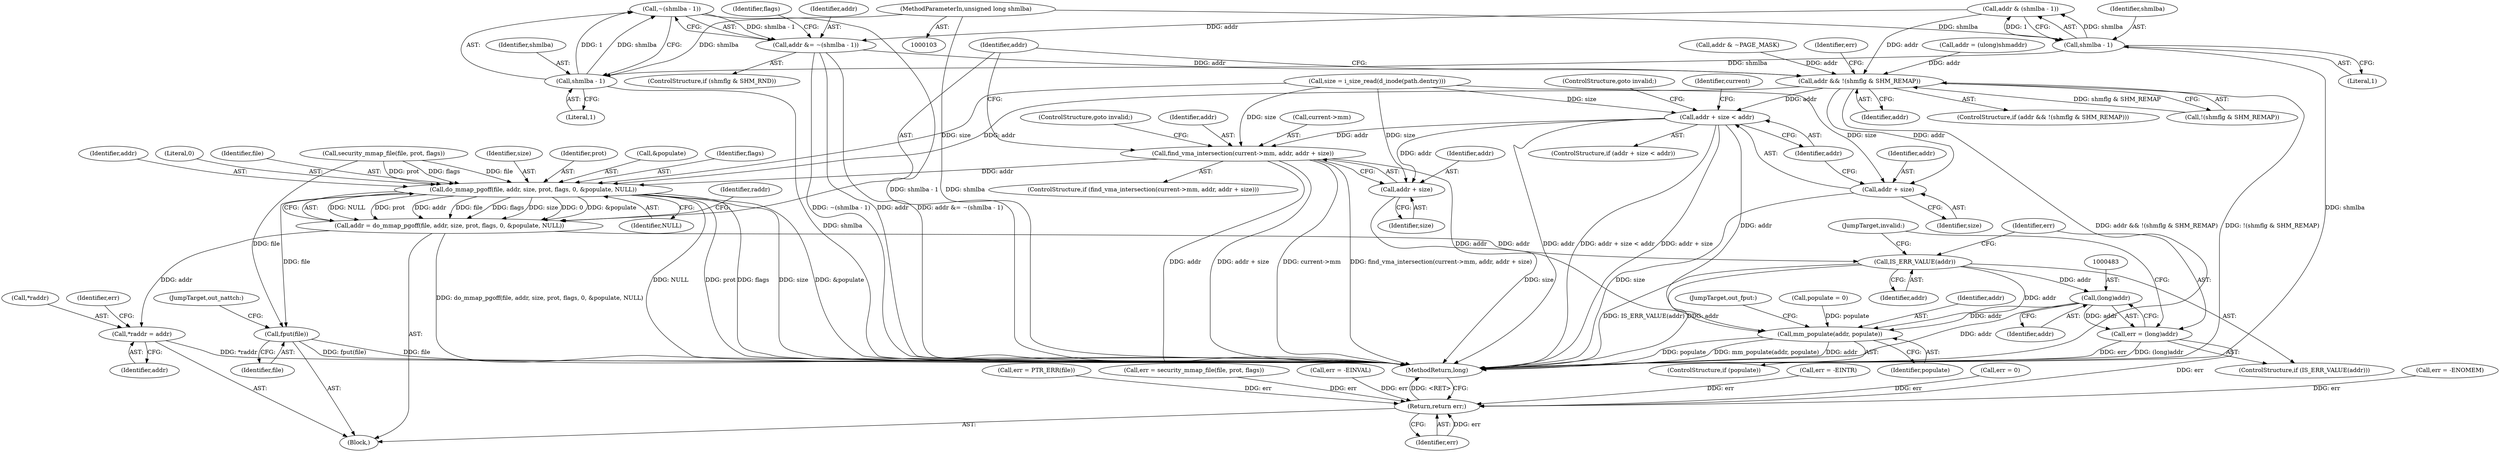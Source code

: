 digraph "1_linux_e1d35d4dc7f089e6c9c080d556feedf9c706f0c7@del" {
"1000156" [label="(Call,~(shmlba - 1))"];
"1000157" [label="(Call,shmlba - 1)"];
"1000146" [label="(Call,shmlba - 1)"];
"1000108" [label="(MethodParameterIn,unsigned long shmlba)"];
"1000154" [label="(Call,addr &= ~(shmlba - 1))"];
"1000430" [label="(Call,addr && !(shmflg & SHM_REMAP))"];
"1000442" [label="(Call,addr + size < addr)"];
"1000449" [label="(Call,find_vma_intersection(current->mm, addr, addr + size))"];
"1000460" [label="(Call,do_mmap_pgoff(file, addr, size, prot, flags, 0, &populate, NULL))"];
"1000458" [label="(Call,addr = do_mmap_pgoff(file, addr, size, prot, flags, 0, &populate, NULL))"];
"1000470" [label="(Call,*raddr = addr)"];
"1000478" [label="(Call,IS_ERR_VALUE(addr))"];
"1000482" [label="(Call,(long)addr)"];
"1000480" [label="(Call,err = (long)addr)"];
"1000533" [label="(Return,return err;)"];
"1000495" [label="(Call,mm_populate(addr, populate))"];
"1000499" [label="(Call,fput(file))"];
"1000454" [label="(Call,addr + size)"];
"1000443" [label="(Call,addr + size)"];
"1000437" [label="(Call,err = -EINVAL)"];
"1000441" [label="(ControlStructure,if (addr + size < addr))"];
"1000454" [label="(Call,addr + size)"];
"1000478" [label="(Call,IS_ERR_VALUE(addr))"];
"1000534" [label="(Identifier,err)"];
"1000424" [label="(Call,err = -EINTR)"];
"1000438" [label="(Identifier,err)"];
"1000498" [label="(JumpTarget,out_fput:)"];
"1000109" [label="(Block,)"];
"1000432" [label="(Call,!(shmflg & SHM_REMAP))"];
"1000449" [label="(Call,find_vma_intersection(current->mm, addr, addr + size))"];
"1000450" [label="(Call,current->mm)"];
"1000474" [label="(Call,err = 0)"];
"1000456" [label="(Identifier,size)"];
"1000464" [label="(Identifier,prot)"];
"1000475" [label="(Identifier,err)"];
"1000317" [label="(Call,err = -ENOMEM)"];
"1000455" [label="(Identifier,addr)"];
"1000162" [label="(Call,addr & ~PAGE_MASK)"];
"1000351" [label="(Call,err = PTR_ERR(file))"];
"1000408" [label="(Call,security_mmap_file(file, prot, flags))"];
"1000470" [label="(Call,*raddr = addr)"];
"1000533" [label="(Return,return err;)"];
"1000123" [label="(Call,populate = 0)"];
"1000477" [label="(ControlStructure,if (IS_ERR_VALUE(addr)))"];
"1000480" [label="(Call,err = (long)addr)"];
"1000150" [label="(ControlStructure,if (shmflg & SHM_RND))"];
"1000457" [label="(ControlStructure,goto invalid;)"];
"1000447" [label="(ControlStructure,goto invalid;)"];
"1000467" [label="(Call,&populate)"];
"1000304" [label="(Call,size = i_size_read(d_inode(path.dentry)))"];
"1000144" [label="(Call,addr & (shmlba - 1))"];
"1000495" [label="(Call,mm_populate(addr, populate))"];
"1000458" [label="(Call,addr = do_mmap_pgoff(file, addr, size, prot, flags, 0, &populate, NULL))"];
"1000459" [label="(Identifier,addr)"];
"1000540" [label="(MethodReturn,long)"];
"1000108" [label="(MethodParameterIn,unsigned long shmlba)"];
"1000147" [label="(Identifier,shmlba)"];
"1000499" [label="(Call,fput(file))"];
"1000445" [label="(Identifier,size)"];
"1000156" [label="(Call,~(shmlba - 1))"];
"1000167" [label="(Identifier,flags)"];
"1000465" [label="(Identifier,flags)"];
"1000137" [label="(Call,addr = (ulong)shmaddr)"];
"1000446" [label="(Identifier,addr)"];
"1000472" [label="(Identifier,raddr)"];
"1000463" [label="(Identifier,size)"];
"1000485" [label="(JumpTarget,invalid:)"];
"1000462" [label="(Identifier,addr)"];
"1000453" [label="(Identifier,addr)"];
"1000154" [label="(Call,addr &= ~(shmlba - 1))"];
"1000479" [label="(Identifier,addr)"];
"1000481" [label="(Identifier,err)"];
"1000471" [label="(Call,*raddr)"];
"1000460" [label="(Call,do_mmap_pgoff(file, addr, size, prot, flags, 0, &populate, NULL))"];
"1000496" [label="(Identifier,addr)"];
"1000444" [label="(Identifier,addr)"];
"1000406" [label="(Call,err = security_mmap_file(file, prot, flags))"];
"1000501" [label="(JumpTarget,out_nattch:)"];
"1000430" [label="(Call,addr && !(shmflg & SHM_REMAP))"];
"1000448" [label="(ControlStructure,if (find_vma_intersection(current->mm, addr, addr + size)))"];
"1000466" [label="(Literal,0)"];
"1000431" [label="(Identifier,addr)"];
"1000148" [label="(Literal,1)"];
"1000473" [label="(Identifier,addr)"];
"1000493" [label="(ControlStructure,if (populate))"];
"1000451" [label="(Identifier,current)"];
"1000159" [label="(Literal,1)"];
"1000146" [label="(Call,shmlba - 1)"];
"1000469" [label="(Identifier,NULL)"];
"1000482" [label="(Call,(long)addr)"];
"1000484" [label="(Identifier,addr)"];
"1000157" [label="(Call,shmlba - 1)"];
"1000158" [label="(Identifier,shmlba)"];
"1000155" [label="(Identifier,addr)"];
"1000429" [label="(ControlStructure,if (addr && !(shmflg & SHM_REMAP)))"];
"1000461" [label="(Identifier,file)"];
"1000443" [label="(Call,addr + size)"];
"1000497" [label="(Identifier,populate)"];
"1000500" [label="(Identifier,file)"];
"1000442" [label="(Call,addr + size < addr)"];
"1000156" -> "1000154"  [label="AST: "];
"1000156" -> "1000157"  [label="CFG: "];
"1000157" -> "1000156"  [label="AST: "];
"1000154" -> "1000156"  [label="CFG: "];
"1000156" -> "1000540"  [label="DDG: shmlba - 1"];
"1000156" -> "1000154"  [label="DDG: shmlba - 1"];
"1000157" -> "1000156"  [label="DDG: shmlba"];
"1000157" -> "1000156"  [label="DDG: 1"];
"1000157" -> "1000159"  [label="CFG: "];
"1000158" -> "1000157"  [label="AST: "];
"1000159" -> "1000157"  [label="AST: "];
"1000157" -> "1000540"  [label="DDG: shmlba"];
"1000146" -> "1000157"  [label="DDG: shmlba"];
"1000108" -> "1000157"  [label="DDG: shmlba"];
"1000146" -> "1000144"  [label="AST: "];
"1000146" -> "1000148"  [label="CFG: "];
"1000147" -> "1000146"  [label="AST: "];
"1000148" -> "1000146"  [label="AST: "];
"1000144" -> "1000146"  [label="CFG: "];
"1000146" -> "1000540"  [label="DDG: shmlba"];
"1000146" -> "1000144"  [label="DDG: shmlba"];
"1000146" -> "1000144"  [label="DDG: 1"];
"1000108" -> "1000146"  [label="DDG: shmlba"];
"1000108" -> "1000103"  [label="AST: "];
"1000108" -> "1000540"  [label="DDG: shmlba"];
"1000154" -> "1000150"  [label="AST: "];
"1000155" -> "1000154"  [label="AST: "];
"1000167" -> "1000154"  [label="CFG: "];
"1000154" -> "1000540"  [label="DDG: addr"];
"1000154" -> "1000540"  [label="DDG: addr &= ~(shmlba - 1)"];
"1000154" -> "1000540"  [label="DDG: ~(shmlba - 1)"];
"1000144" -> "1000154"  [label="DDG: addr"];
"1000154" -> "1000430"  [label="DDG: addr"];
"1000430" -> "1000429"  [label="AST: "];
"1000430" -> "1000431"  [label="CFG: "];
"1000430" -> "1000432"  [label="CFG: "];
"1000431" -> "1000430"  [label="AST: "];
"1000432" -> "1000430"  [label="AST: "];
"1000438" -> "1000430"  [label="CFG: "];
"1000459" -> "1000430"  [label="CFG: "];
"1000430" -> "1000540"  [label="DDG: !(shmflg & SHM_REMAP)"];
"1000430" -> "1000540"  [label="DDG: addr && !(shmflg & SHM_REMAP)"];
"1000144" -> "1000430"  [label="DDG: addr"];
"1000137" -> "1000430"  [label="DDG: addr"];
"1000162" -> "1000430"  [label="DDG: addr"];
"1000432" -> "1000430"  [label="DDG: shmflg & SHM_REMAP"];
"1000430" -> "1000442"  [label="DDG: addr"];
"1000430" -> "1000443"  [label="DDG: addr"];
"1000430" -> "1000460"  [label="DDG: addr"];
"1000442" -> "1000441"  [label="AST: "];
"1000442" -> "1000446"  [label="CFG: "];
"1000443" -> "1000442"  [label="AST: "];
"1000446" -> "1000442"  [label="AST: "];
"1000447" -> "1000442"  [label="CFG: "];
"1000451" -> "1000442"  [label="CFG: "];
"1000442" -> "1000540"  [label="DDG: addr + size < addr"];
"1000442" -> "1000540"  [label="DDG: addr + size"];
"1000442" -> "1000540"  [label="DDG: addr"];
"1000304" -> "1000442"  [label="DDG: size"];
"1000442" -> "1000449"  [label="DDG: addr"];
"1000442" -> "1000454"  [label="DDG: addr"];
"1000442" -> "1000495"  [label="DDG: addr"];
"1000449" -> "1000448"  [label="AST: "];
"1000449" -> "1000454"  [label="CFG: "];
"1000450" -> "1000449"  [label="AST: "];
"1000453" -> "1000449"  [label="AST: "];
"1000454" -> "1000449"  [label="AST: "];
"1000457" -> "1000449"  [label="CFG: "];
"1000459" -> "1000449"  [label="CFG: "];
"1000449" -> "1000540"  [label="DDG: current->mm"];
"1000449" -> "1000540"  [label="DDG: find_vma_intersection(current->mm, addr, addr + size)"];
"1000449" -> "1000540"  [label="DDG: addr"];
"1000449" -> "1000540"  [label="DDG: addr + size"];
"1000304" -> "1000449"  [label="DDG: size"];
"1000449" -> "1000460"  [label="DDG: addr"];
"1000449" -> "1000495"  [label="DDG: addr"];
"1000460" -> "1000458"  [label="AST: "];
"1000460" -> "1000469"  [label="CFG: "];
"1000461" -> "1000460"  [label="AST: "];
"1000462" -> "1000460"  [label="AST: "];
"1000463" -> "1000460"  [label="AST: "];
"1000464" -> "1000460"  [label="AST: "];
"1000465" -> "1000460"  [label="AST: "];
"1000466" -> "1000460"  [label="AST: "];
"1000467" -> "1000460"  [label="AST: "];
"1000469" -> "1000460"  [label="AST: "];
"1000458" -> "1000460"  [label="CFG: "];
"1000460" -> "1000540"  [label="DDG: flags"];
"1000460" -> "1000540"  [label="DDG: size"];
"1000460" -> "1000540"  [label="DDG: &populate"];
"1000460" -> "1000540"  [label="DDG: NULL"];
"1000460" -> "1000540"  [label="DDG: prot"];
"1000460" -> "1000458"  [label="DDG: NULL"];
"1000460" -> "1000458"  [label="DDG: prot"];
"1000460" -> "1000458"  [label="DDG: addr"];
"1000460" -> "1000458"  [label="DDG: file"];
"1000460" -> "1000458"  [label="DDG: flags"];
"1000460" -> "1000458"  [label="DDG: size"];
"1000460" -> "1000458"  [label="DDG: 0"];
"1000460" -> "1000458"  [label="DDG: &populate"];
"1000408" -> "1000460"  [label="DDG: file"];
"1000408" -> "1000460"  [label="DDG: prot"];
"1000408" -> "1000460"  [label="DDG: flags"];
"1000304" -> "1000460"  [label="DDG: size"];
"1000460" -> "1000499"  [label="DDG: file"];
"1000458" -> "1000109"  [label="AST: "];
"1000459" -> "1000458"  [label="AST: "];
"1000472" -> "1000458"  [label="CFG: "];
"1000458" -> "1000540"  [label="DDG: do_mmap_pgoff(file, addr, size, prot, flags, 0, &populate, NULL)"];
"1000458" -> "1000470"  [label="DDG: addr"];
"1000458" -> "1000478"  [label="DDG: addr"];
"1000470" -> "1000109"  [label="AST: "];
"1000470" -> "1000473"  [label="CFG: "];
"1000471" -> "1000470"  [label="AST: "];
"1000473" -> "1000470"  [label="AST: "];
"1000475" -> "1000470"  [label="CFG: "];
"1000470" -> "1000540"  [label="DDG: *raddr"];
"1000478" -> "1000477"  [label="AST: "];
"1000478" -> "1000479"  [label="CFG: "];
"1000479" -> "1000478"  [label="AST: "];
"1000481" -> "1000478"  [label="CFG: "];
"1000485" -> "1000478"  [label="CFG: "];
"1000478" -> "1000540"  [label="DDG: addr"];
"1000478" -> "1000540"  [label="DDG: IS_ERR_VALUE(addr)"];
"1000478" -> "1000482"  [label="DDG: addr"];
"1000478" -> "1000495"  [label="DDG: addr"];
"1000482" -> "1000480"  [label="AST: "];
"1000482" -> "1000484"  [label="CFG: "];
"1000483" -> "1000482"  [label="AST: "];
"1000484" -> "1000482"  [label="AST: "];
"1000480" -> "1000482"  [label="CFG: "];
"1000482" -> "1000540"  [label="DDG: addr"];
"1000482" -> "1000480"  [label="DDG: addr"];
"1000482" -> "1000495"  [label="DDG: addr"];
"1000480" -> "1000477"  [label="AST: "];
"1000481" -> "1000480"  [label="AST: "];
"1000485" -> "1000480"  [label="CFG: "];
"1000480" -> "1000540"  [label="DDG: err"];
"1000480" -> "1000540"  [label="DDG: (long)addr"];
"1000480" -> "1000533"  [label="DDG: err"];
"1000533" -> "1000109"  [label="AST: "];
"1000533" -> "1000534"  [label="CFG: "];
"1000534" -> "1000533"  [label="AST: "];
"1000540" -> "1000533"  [label="CFG: "];
"1000533" -> "1000540"  [label="DDG: <RET>"];
"1000534" -> "1000533"  [label="DDG: err"];
"1000317" -> "1000533"  [label="DDG: err"];
"1000406" -> "1000533"  [label="DDG: err"];
"1000437" -> "1000533"  [label="DDG: err"];
"1000424" -> "1000533"  [label="DDG: err"];
"1000474" -> "1000533"  [label="DDG: err"];
"1000351" -> "1000533"  [label="DDG: err"];
"1000495" -> "1000493"  [label="AST: "];
"1000495" -> "1000497"  [label="CFG: "];
"1000496" -> "1000495"  [label="AST: "];
"1000497" -> "1000495"  [label="AST: "];
"1000498" -> "1000495"  [label="CFG: "];
"1000495" -> "1000540"  [label="DDG: addr"];
"1000495" -> "1000540"  [label="DDG: populate"];
"1000495" -> "1000540"  [label="DDG: mm_populate(addr, populate)"];
"1000123" -> "1000495"  [label="DDG: populate"];
"1000499" -> "1000109"  [label="AST: "];
"1000499" -> "1000500"  [label="CFG: "];
"1000500" -> "1000499"  [label="AST: "];
"1000501" -> "1000499"  [label="CFG: "];
"1000499" -> "1000540"  [label="DDG: fput(file)"];
"1000499" -> "1000540"  [label="DDG: file"];
"1000408" -> "1000499"  [label="DDG: file"];
"1000454" -> "1000456"  [label="CFG: "];
"1000455" -> "1000454"  [label="AST: "];
"1000456" -> "1000454"  [label="AST: "];
"1000454" -> "1000540"  [label="DDG: size"];
"1000304" -> "1000454"  [label="DDG: size"];
"1000443" -> "1000445"  [label="CFG: "];
"1000444" -> "1000443"  [label="AST: "];
"1000445" -> "1000443"  [label="AST: "];
"1000446" -> "1000443"  [label="CFG: "];
"1000443" -> "1000540"  [label="DDG: size"];
"1000304" -> "1000443"  [label="DDG: size"];
}
